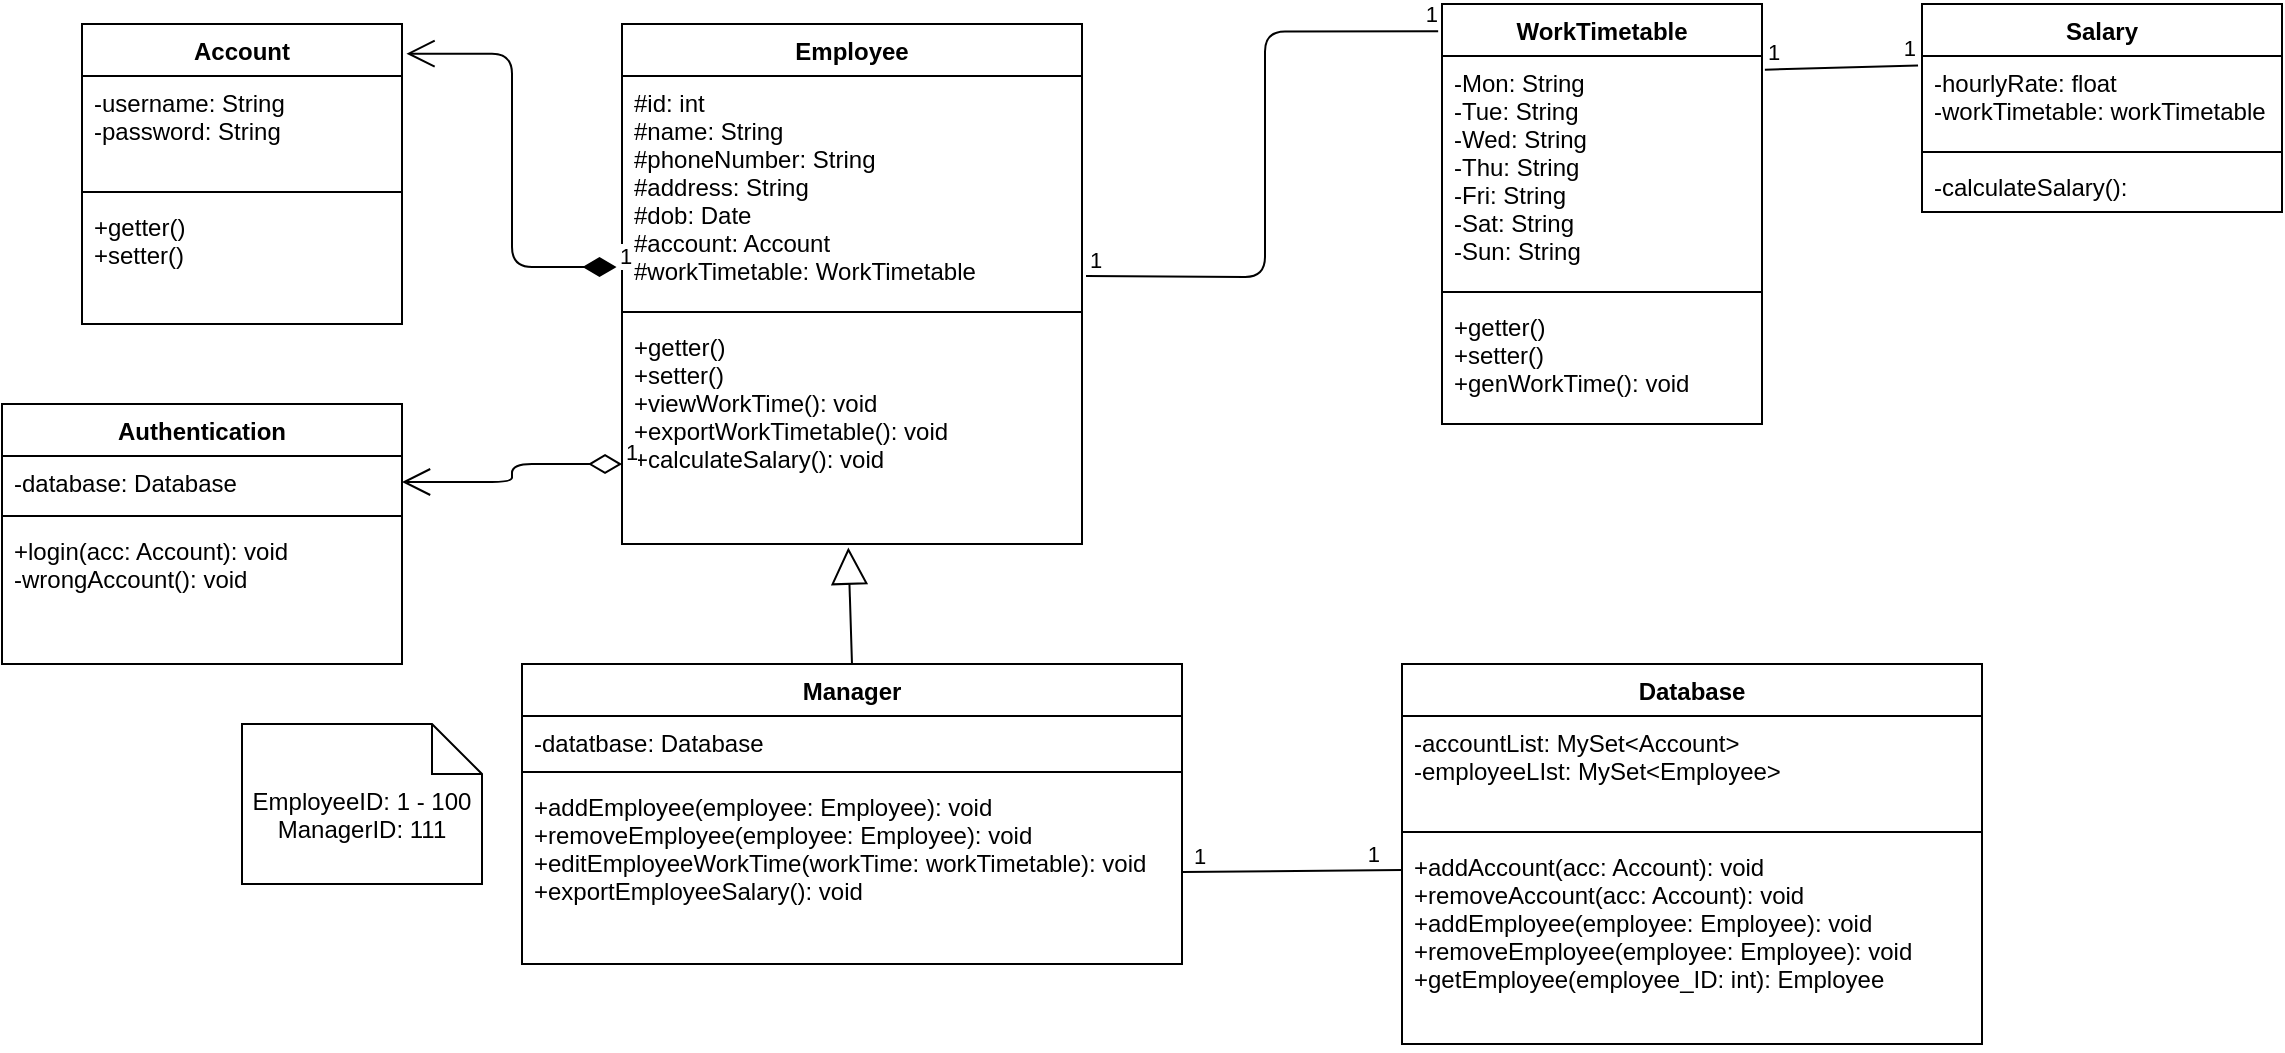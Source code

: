 <mxfile version="13.8.8" type="github">
  <diagram id="C5RBs43oDa-KdzZeNtuy" name="Page-1">
    <mxGraphModel dx="1935" dy="451" grid="1" gridSize="10" guides="1" tooltips="1" connect="1" arrows="1" fold="1" page="1" pageScale="1" pageWidth="827" pageHeight="1169" math="0" shadow="0">
      <root>
        <mxCell id="WIyWlLk6GJQsqaUBKTNV-0" />
        <mxCell id="WIyWlLk6GJQsqaUBKTNV-1" parent="WIyWlLk6GJQsqaUBKTNV-0" />
        <mxCell id="Y97-kvUSINqYxWR_9_tH-6" value="Employee" style="swimlane;fontStyle=1;align=center;verticalAlign=top;childLayout=stackLayout;horizontal=1;startSize=26;horizontalStack=0;resizeParent=1;resizeParentMax=0;resizeLast=0;collapsible=1;marginBottom=0;" parent="WIyWlLk6GJQsqaUBKTNV-1" vertex="1">
          <mxGeometry x="130" y="40" width="230" height="260" as="geometry" />
        </mxCell>
        <mxCell id="Y97-kvUSINqYxWR_9_tH-7" value="#id: int&#xa;#name: String &#xa;#phoneNumber: String &#xa;#address: String &#xa;#dob: Date &#xa;#account: Account&#xa;#workTimetable: WorkTimetable&#xa;&#xa;&#xa;&#xa;" style="text;strokeColor=none;fillColor=none;align=left;verticalAlign=top;spacingLeft=4;spacingRight=4;overflow=hidden;rotatable=0;points=[[0,0.5],[1,0.5]];portConstraint=eastwest;labelBackgroundColor=#ffffff;" parent="Y97-kvUSINqYxWR_9_tH-6" vertex="1">
          <mxGeometry y="26" width="230" height="114" as="geometry" />
        </mxCell>
        <mxCell id="Y97-kvUSINqYxWR_9_tH-8" value="" style="line;strokeWidth=1;fillColor=none;align=left;verticalAlign=middle;spacingTop=-1;spacingLeft=3;spacingRight=3;rotatable=0;labelPosition=right;points=[];portConstraint=eastwest;" parent="Y97-kvUSINqYxWR_9_tH-6" vertex="1">
          <mxGeometry y="140" width="230" height="8" as="geometry" />
        </mxCell>
        <mxCell id="Y97-kvUSINqYxWR_9_tH-9" value="+getter()&#xa;+setter()&#xa;+viewWorkTime(): void&#xa;+exportWorkTimetable(): void&#xa;+calculateSalary(): void&#xa;" style="text;strokeColor=none;fillColor=none;align=left;verticalAlign=top;spacingLeft=4;spacingRight=4;overflow=hidden;rotatable=0;points=[[0,0.5],[1,0.5]];portConstraint=eastwest;" parent="Y97-kvUSINqYxWR_9_tH-6" vertex="1">
          <mxGeometry y="148" width="230" height="112" as="geometry" />
        </mxCell>
        <mxCell id="Y97-kvUSINqYxWR_9_tH-10" value="Manager" style="swimlane;fontStyle=1;align=center;verticalAlign=top;childLayout=stackLayout;horizontal=1;startSize=26;horizontalStack=0;resizeParent=1;resizeParentMax=0;resizeLast=0;collapsible=1;marginBottom=0;" parent="WIyWlLk6GJQsqaUBKTNV-1" vertex="1">
          <mxGeometry x="80" y="360" width="330" height="150" as="geometry" />
        </mxCell>
        <mxCell id="Y97-kvUSINqYxWR_9_tH-11" value="-datatbase: Database " style="text;strokeColor=none;fillColor=none;align=left;verticalAlign=top;spacingLeft=4;spacingRight=4;overflow=hidden;rotatable=0;points=[[0,0.5],[1,0.5]];portConstraint=eastwest;" parent="Y97-kvUSINqYxWR_9_tH-10" vertex="1">
          <mxGeometry y="26" width="330" height="24" as="geometry" />
        </mxCell>
        <mxCell id="Y97-kvUSINqYxWR_9_tH-12" value="" style="line;strokeWidth=1;fillColor=none;align=left;verticalAlign=middle;spacingTop=-1;spacingLeft=3;spacingRight=3;rotatable=0;labelPosition=right;points=[];portConstraint=eastwest;" parent="Y97-kvUSINqYxWR_9_tH-10" vertex="1">
          <mxGeometry y="50" width="330" height="8" as="geometry" />
        </mxCell>
        <mxCell id="Y97-kvUSINqYxWR_9_tH-13" value="+addEmployee(employee: Employee): void&#xa;+removeEmployee(employee: Employee): void&#xa;+editEmployeeWorkTime(workTime: workTimetable): void&#xa;+exportEmployeeSalary(): void&#xa;" style="text;strokeColor=none;fillColor=none;align=left;verticalAlign=top;spacingLeft=4;spacingRight=4;overflow=hidden;rotatable=0;points=[[0,0.5],[1,0.5]];portConstraint=eastwest;" parent="Y97-kvUSINqYxWR_9_tH-10" vertex="1">
          <mxGeometry y="58" width="330" height="92" as="geometry" />
        </mxCell>
        <mxCell id="Y97-kvUSINqYxWR_9_tH-19" value="" style="endArrow=block;endSize=16;endFill=0;html=1;exitX=0.5;exitY=0;exitDx=0;exitDy=0;entryX=0.492;entryY=1.016;entryDx=0;entryDy=0;entryPerimeter=0;" parent="WIyWlLk6GJQsqaUBKTNV-1" source="Y97-kvUSINqYxWR_9_tH-10" target="Y97-kvUSINqYxWR_9_tH-9" edge="1">
          <mxGeometry width="160" relative="1" as="geometry">
            <mxPoint x="90" y="370" as="sourcePoint" />
            <mxPoint x="60.32" y="291.472" as="targetPoint" />
          </mxGeometry>
        </mxCell>
        <mxCell id="Y97-kvUSINqYxWR_9_tH-20" value="WorkTimetable" style="swimlane;fontStyle=1;align=center;verticalAlign=top;childLayout=stackLayout;horizontal=1;startSize=26;horizontalStack=0;resizeParent=1;resizeParentMax=0;resizeLast=0;collapsible=1;marginBottom=0;labelBackgroundColor=#ffffff;" parent="WIyWlLk6GJQsqaUBKTNV-1" vertex="1">
          <mxGeometry x="540" y="30" width="160" height="210" as="geometry" />
        </mxCell>
        <mxCell id="Y97-kvUSINqYxWR_9_tH-21" value="-Mon: String&#xa;-Tue: String&#xa;-Wed: String&#xa;-Thu: String&#xa;-Fri: String&#xa;-Sat: String&#xa;-Sun: String&#xa;" style="text;strokeColor=none;fillColor=none;align=left;verticalAlign=top;spacingLeft=4;spacingRight=4;overflow=hidden;rotatable=0;points=[[0,0.5],[1,0.5]];portConstraint=eastwest;" parent="Y97-kvUSINqYxWR_9_tH-20" vertex="1">
          <mxGeometry y="26" width="160" height="114" as="geometry" />
        </mxCell>
        <mxCell id="Y97-kvUSINqYxWR_9_tH-22" value="" style="line;strokeWidth=1;fillColor=none;align=left;verticalAlign=middle;spacingTop=-1;spacingLeft=3;spacingRight=3;rotatable=0;labelPosition=right;points=[];portConstraint=eastwest;" parent="Y97-kvUSINqYxWR_9_tH-20" vertex="1">
          <mxGeometry y="140" width="160" height="8" as="geometry" />
        </mxCell>
        <mxCell id="Y97-kvUSINqYxWR_9_tH-23" value="+getter()&#xa;+setter()&#xa;+genWorkTime(): void&#xa;" style="text;strokeColor=none;fillColor=none;align=left;verticalAlign=top;spacingLeft=4;spacingRight=4;overflow=hidden;rotatable=0;points=[[0,0.5],[1,0.5]];portConstraint=eastwest;" parent="Y97-kvUSINqYxWR_9_tH-20" vertex="1">
          <mxGeometry y="148" width="160" height="62" as="geometry" />
        </mxCell>
        <mxCell id="YvoaTe3m8WfKXrbpgvwH-4" value="Account" style="swimlane;fontStyle=1;align=center;verticalAlign=top;childLayout=stackLayout;horizontal=1;startSize=26;horizontalStack=0;resizeParent=1;resizeParentMax=0;resizeLast=0;collapsible=1;marginBottom=0;" parent="WIyWlLk6GJQsqaUBKTNV-1" vertex="1">
          <mxGeometry x="-140" y="40" width="160" height="150" as="geometry" />
        </mxCell>
        <mxCell id="YvoaTe3m8WfKXrbpgvwH-5" value="-username: String&#xa;-password: String&#xa;" style="text;strokeColor=none;fillColor=none;align=left;verticalAlign=top;spacingLeft=4;spacingRight=4;overflow=hidden;rotatable=0;points=[[0,0.5],[1,0.5]];portConstraint=eastwest;" parent="YvoaTe3m8WfKXrbpgvwH-4" vertex="1">
          <mxGeometry y="26" width="160" height="54" as="geometry" />
        </mxCell>
        <mxCell id="YvoaTe3m8WfKXrbpgvwH-6" value="" style="line;strokeWidth=1;fillColor=none;align=left;verticalAlign=middle;spacingTop=-1;spacingLeft=3;spacingRight=3;rotatable=0;labelPosition=right;points=[];portConstraint=eastwest;" parent="YvoaTe3m8WfKXrbpgvwH-4" vertex="1">
          <mxGeometry y="80" width="160" height="8" as="geometry" />
        </mxCell>
        <mxCell id="YvoaTe3m8WfKXrbpgvwH-7" value="+getter()&#xa;+setter()&#xa;" style="text;strokeColor=none;fillColor=none;align=left;verticalAlign=top;spacingLeft=4;spacingRight=4;overflow=hidden;rotatable=0;points=[[0,0.5],[1,0.5]];portConstraint=eastwest;" parent="YvoaTe3m8WfKXrbpgvwH-4" vertex="1">
          <mxGeometry y="88" width="160" height="62" as="geometry" />
        </mxCell>
        <mxCell id="YvoaTe3m8WfKXrbpgvwH-11" value="&lt;div&gt;EmployeeID: 1 - 100&lt;/div&gt;&lt;div&gt;ManagerID: 111&lt;br&gt;&lt;/div&gt;" style="shape=note2;boundedLbl=1;whiteSpace=wrap;html=1;size=25;verticalAlign=top;align=center;" parent="WIyWlLk6GJQsqaUBKTNV-1" vertex="1">
          <mxGeometry x="-60" y="390" width="120" height="80" as="geometry" />
        </mxCell>
        <mxCell id="YvoaTe3m8WfKXrbpgvwH-13" value="1" style="endArrow=open;html=1;endSize=12;startArrow=diamondThin;startSize=14;startFill=1;edgeStyle=orthogonalEdgeStyle;align=left;verticalAlign=bottom;entryX=1.014;entryY=0.099;entryDx=0;entryDy=0;entryPerimeter=0;exitX=-0.012;exitY=0.838;exitDx=0;exitDy=0;exitPerimeter=0;" parent="WIyWlLk6GJQsqaUBKTNV-1" source="Y97-kvUSINqYxWR_9_tH-7" target="YvoaTe3m8WfKXrbpgvwH-4" edge="1">
          <mxGeometry x="-1" y="3" relative="1" as="geometry">
            <mxPoint x="70" y="97" as="sourcePoint" />
            <mxPoint x="110" y="220" as="targetPoint" />
          </mxGeometry>
        </mxCell>
        <mxCell id="YvoaTe3m8WfKXrbpgvwH-14" value="" style="endArrow=none;html=1;edgeStyle=orthogonalEdgeStyle;entryX=-0.012;entryY=0.065;entryDx=0;entryDy=0;entryPerimeter=0;" parent="WIyWlLk6GJQsqaUBKTNV-1" target="Y97-kvUSINqYxWR_9_tH-20" edge="1">
          <mxGeometry relative="1" as="geometry">
            <mxPoint x="362" y="166" as="sourcePoint" />
            <mxPoint x="430" y="230" as="targetPoint" />
          </mxGeometry>
        </mxCell>
        <mxCell id="YvoaTe3m8WfKXrbpgvwH-15" value="1" style="edgeLabel;resizable=0;html=1;align=left;verticalAlign=bottom;" parent="YvoaTe3m8WfKXrbpgvwH-14" connectable="0" vertex="1">
          <mxGeometry x="-1" relative="1" as="geometry" />
        </mxCell>
        <mxCell id="YvoaTe3m8WfKXrbpgvwH-16" value="1" style="edgeLabel;resizable=0;html=1;align=right;verticalAlign=bottom;" parent="YvoaTe3m8WfKXrbpgvwH-14" connectable="0" vertex="1">
          <mxGeometry x="1" relative="1" as="geometry" />
        </mxCell>
        <mxCell id="YvoaTe3m8WfKXrbpgvwH-17" value="Salary" style="swimlane;fontStyle=1;align=center;verticalAlign=top;childLayout=stackLayout;horizontal=1;startSize=26;horizontalStack=0;resizeParent=1;resizeParentMax=0;resizeLast=0;collapsible=1;marginBottom=0;" parent="WIyWlLk6GJQsqaUBKTNV-1" vertex="1">
          <mxGeometry x="780" y="30" width="180" height="104" as="geometry" />
        </mxCell>
        <mxCell id="YvoaTe3m8WfKXrbpgvwH-18" value="-hourlyRate: float&#xa;-workTimetable: workTimetable&#xa;" style="text;strokeColor=none;fillColor=none;align=left;verticalAlign=top;spacingLeft=4;spacingRight=4;overflow=hidden;rotatable=0;points=[[0,0.5],[1,0.5]];portConstraint=eastwest;" parent="YvoaTe3m8WfKXrbpgvwH-17" vertex="1">
          <mxGeometry y="26" width="180" height="44" as="geometry" />
        </mxCell>
        <mxCell id="YvoaTe3m8WfKXrbpgvwH-19" value="" style="line;strokeWidth=1;fillColor=none;align=left;verticalAlign=middle;spacingTop=-1;spacingLeft=3;spacingRight=3;rotatable=0;labelPosition=right;points=[];portConstraint=eastwest;" parent="YvoaTe3m8WfKXrbpgvwH-17" vertex="1">
          <mxGeometry y="70" width="180" height="8" as="geometry" />
        </mxCell>
        <mxCell id="YvoaTe3m8WfKXrbpgvwH-20" value="-calculateSalary():" style="text;strokeColor=none;fillColor=none;align=left;verticalAlign=top;spacingLeft=4;spacingRight=4;overflow=hidden;rotatable=0;points=[[0,0.5],[1,0.5]];portConstraint=eastwest;" parent="YvoaTe3m8WfKXrbpgvwH-17" vertex="1">
          <mxGeometry y="78" width="180" height="26" as="geometry" />
        </mxCell>
        <mxCell id="YvoaTe3m8WfKXrbpgvwH-22" value="" style="endArrow=none;html=1;entryX=-0.011;entryY=0.107;entryDx=0;entryDy=0;entryPerimeter=0;exitX=1.009;exitY=0.06;exitDx=0;exitDy=0;exitPerimeter=0;" parent="WIyWlLk6GJQsqaUBKTNV-1" target="YvoaTe3m8WfKXrbpgvwH-18" edge="1" source="Y97-kvUSINqYxWR_9_tH-21">
          <mxGeometry relative="1" as="geometry">
            <mxPoint x="792" y="45" as="sourcePoint" />
            <mxPoint x="952" y="290" as="targetPoint" />
          </mxGeometry>
        </mxCell>
        <mxCell id="YvoaTe3m8WfKXrbpgvwH-23" value="1" style="edgeLabel;resizable=0;html=1;align=left;verticalAlign=bottom;" parent="YvoaTe3m8WfKXrbpgvwH-22" connectable="0" vertex="1">
          <mxGeometry x="-1" relative="1" as="geometry" />
        </mxCell>
        <mxCell id="YvoaTe3m8WfKXrbpgvwH-24" value="1" style="edgeLabel;resizable=0;html=1;align=right;verticalAlign=bottom;" parent="YvoaTe3m8WfKXrbpgvwH-22" connectable="0" vertex="1">
          <mxGeometry x="1" relative="1" as="geometry" />
        </mxCell>
        <mxCell id="lGjvOF8tFGYtCEthX3wj-0" value="Authentication" style="swimlane;fontStyle=1;align=center;verticalAlign=top;childLayout=stackLayout;horizontal=1;startSize=26;horizontalStack=0;resizeParent=1;resizeParentMax=0;resizeLast=0;collapsible=1;marginBottom=0;" vertex="1" parent="WIyWlLk6GJQsqaUBKTNV-1">
          <mxGeometry x="-180" y="230" width="200" height="130" as="geometry" />
        </mxCell>
        <mxCell id="lGjvOF8tFGYtCEthX3wj-1" value="-database: Database" style="text;strokeColor=none;fillColor=none;align=left;verticalAlign=top;spacingLeft=4;spacingRight=4;overflow=hidden;rotatable=0;points=[[0,0.5],[1,0.5]];portConstraint=eastwest;" vertex="1" parent="lGjvOF8tFGYtCEthX3wj-0">
          <mxGeometry y="26" width="200" height="26" as="geometry" />
        </mxCell>
        <mxCell id="lGjvOF8tFGYtCEthX3wj-2" value="" style="line;strokeWidth=1;fillColor=none;align=left;verticalAlign=middle;spacingTop=-1;spacingLeft=3;spacingRight=3;rotatable=0;labelPosition=right;points=[];portConstraint=eastwest;" vertex="1" parent="lGjvOF8tFGYtCEthX3wj-0">
          <mxGeometry y="52" width="200" height="8" as="geometry" />
        </mxCell>
        <mxCell id="lGjvOF8tFGYtCEthX3wj-3" value="+login(acc: Account): void&#xa;-wrongAccount(): void&#xa;" style="text;strokeColor=none;fillColor=none;align=left;verticalAlign=top;spacingLeft=4;spacingRight=4;overflow=hidden;rotatable=0;points=[[0,0.5],[1,0.5]];portConstraint=eastwest;" vertex="1" parent="lGjvOF8tFGYtCEthX3wj-0">
          <mxGeometry y="60" width="200" height="70" as="geometry" />
        </mxCell>
        <mxCell id="lGjvOF8tFGYtCEthX3wj-4" value="1" style="endArrow=open;html=1;endSize=12;startArrow=diamondThin;startSize=14;startFill=0;edgeStyle=orthogonalEdgeStyle;align=left;verticalAlign=bottom;exitX=0;exitY=0.643;exitDx=0;exitDy=0;exitPerimeter=0;entryX=1;entryY=0.5;entryDx=0;entryDy=0;" edge="1" parent="WIyWlLk6GJQsqaUBKTNV-1" source="Y97-kvUSINqYxWR_9_tH-9" target="lGjvOF8tFGYtCEthX3wj-1">
          <mxGeometry x="-1" y="3" relative="1" as="geometry">
            <mxPoint x="280" y="270" as="sourcePoint" />
            <mxPoint x="440" y="270" as="targetPoint" />
          </mxGeometry>
        </mxCell>
        <mxCell id="lGjvOF8tFGYtCEthX3wj-5" value="Database" style="swimlane;fontStyle=1;align=center;verticalAlign=top;childLayout=stackLayout;horizontal=1;startSize=26;horizontalStack=0;resizeParent=1;resizeParentMax=0;resizeLast=0;collapsible=1;marginBottom=0;" vertex="1" parent="WIyWlLk6GJQsqaUBKTNV-1">
          <mxGeometry x="520" y="360" width="290" height="190" as="geometry" />
        </mxCell>
        <mxCell id="lGjvOF8tFGYtCEthX3wj-6" value="-accountList: MySet&lt;Account&gt;&#xa;-employeeLIst: MySet&lt;Employee&gt;&#xa;" style="text;strokeColor=none;fillColor=none;align=left;verticalAlign=top;spacingLeft=4;spacingRight=4;overflow=hidden;rotatable=0;points=[[0,0.5],[1,0.5]];portConstraint=eastwest;" vertex="1" parent="lGjvOF8tFGYtCEthX3wj-5">
          <mxGeometry y="26" width="290" height="54" as="geometry" />
        </mxCell>
        <mxCell id="lGjvOF8tFGYtCEthX3wj-7" value="" style="line;strokeWidth=1;fillColor=none;align=left;verticalAlign=middle;spacingTop=-1;spacingLeft=3;spacingRight=3;rotatable=0;labelPosition=right;points=[];portConstraint=eastwest;" vertex="1" parent="lGjvOF8tFGYtCEthX3wj-5">
          <mxGeometry y="80" width="290" height="8" as="geometry" />
        </mxCell>
        <mxCell id="lGjvOF8tFGYtCEthX3wj-8" value="+addAccount(acc: Account): void&#xa;+removeAccount(acc: Account): void&#xa;+addEmployee(employee: Employee): void&#xa;+removeEmployee(employee: Employee): void&#xa;+getEmployee(employee_ID: int): Employee&#xa;" style="text;strokeColor=none;fillColor=none;align=left;verticalAlign=top;spacingLeft=4;spacingRight=4;overflow=hidden;rotatable=0;points=[[0,0.5],[1,0.5]];portConstraint=eastwest;" vertex="1" parent="lGjvOF8tFGYtCEthX3wj-5">
          <mxGeometry y="88" width="290" height="102" as="geometry" />
        </mxCell>
        <mxCell id="lGjvOF8tFGYtCEthX3wj-9" value="" style="endArrow=none;html=1;exitX=1;exitY=0.5;exitDx=0;exitDy=0;" edge="1" parent="WIyWlLk6GJQsqaUBKTNV-1" source="Y97-kvUSINqYxWR_9_tH-13">
          <mxGeometry relative="1" as="geometry">
            <mxPoint x="450" y="312.35" as="sourcePoint" />
            <mxPoint x="520" y="463" as="targetPoint" />
          </mxGeometry>
        </mxCell>
        <mxCell id="lGjvOF8tFGYtCEthX3wj-10" value="1" style="edgeLabel;resizable=0;html=1;align=left;verticalAlign=bottom;" connectable="0" vertex="1" parent="lGjvOF8tFGYtCEthX3wj-9">
          <mxGeometry x="-1" relative="1" as="geometry">
            <mxPoint x="4.0" as="offset" />
          </mxGeometry>
        </mxCell>
        <mxCell id="lGjvOF8tFGYtCEthX3wj-11" value="1" style="edgeLabel;resizable=0;html=1;align=right;verticalAlign=bottom;" connectable="0" vertex="1" parent="lGjvOF8tFGYtCEthX3wj-9">
          <mxGeometry x="1" relative="1" as="geometry">
            <mxPoint x="-10" as="offset" />
          </mxGeometry>
        </mxCell>
      </root>
    </mxGraphModel>
  </diagram>
</mxfile>
